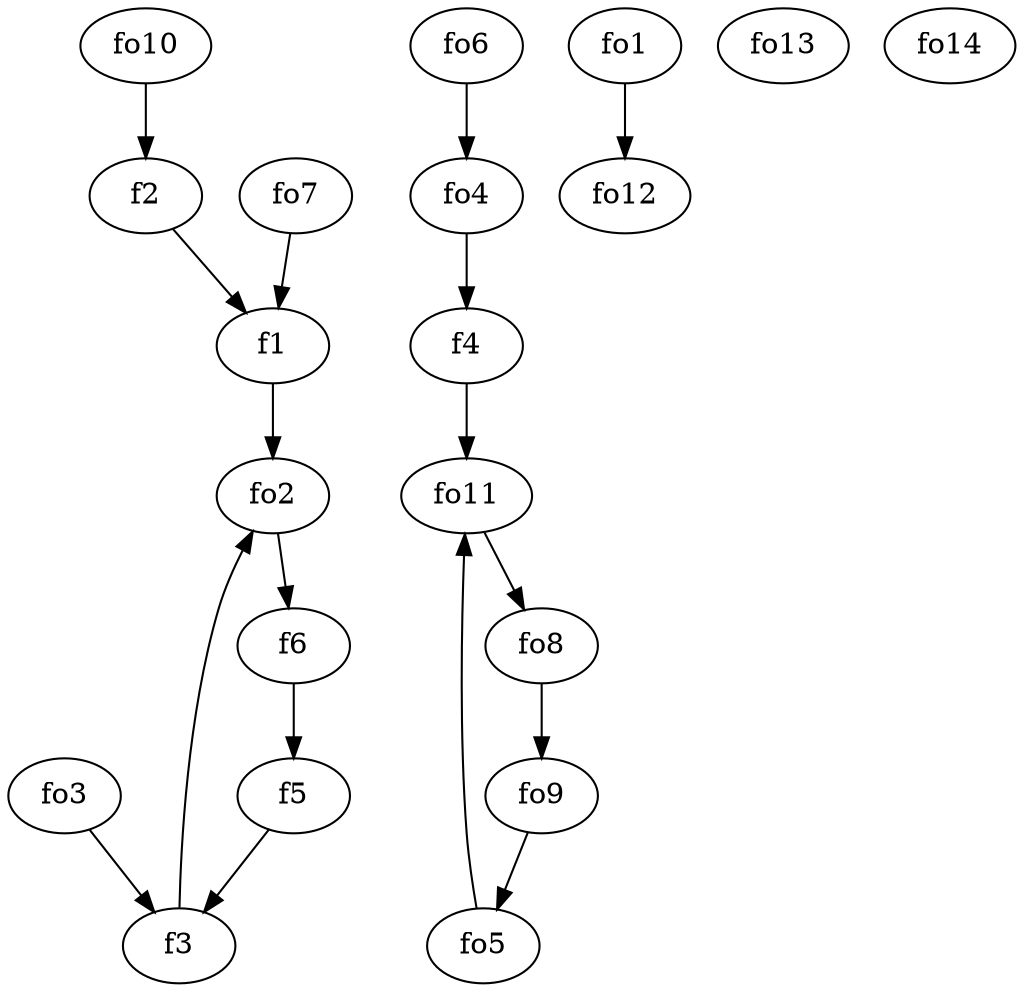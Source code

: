 strict digraph  {
f1;
f2;
f3;
f4;
f5;
f6;
fo1;
fo2;
fo3;
fo4;
fo5;
fo6;
fo7;
fo8;
fo9;
fo10;
fo11;
fo12;
fo13;
fo14;
f1 -> fo2  [weight=2];
f2 -> f1  [weight=2];
f3 -> fo2  [weight=2];
f4 -> fo11  [weight=2];
f5 -> f3  [weight=2];
f6 -> f5  [weight=2];
fo1 -> fo12  [weight=2];
fo2 -> f6  [weight=2];
fo3 -> f3  [weight=2];
fo4 -> f4  [weight=2];
fo5 -> fo11  [weight=2];
fo6 -> fo4  [weight=2];
fo7 -> f1  [weight=2];
fo8 -> fo9  [weight=2];
fo9 -> fo5  [weight=2];
fo10 -> f2  [weight=2];
fo11 -> fo8  [weight=2];
}
